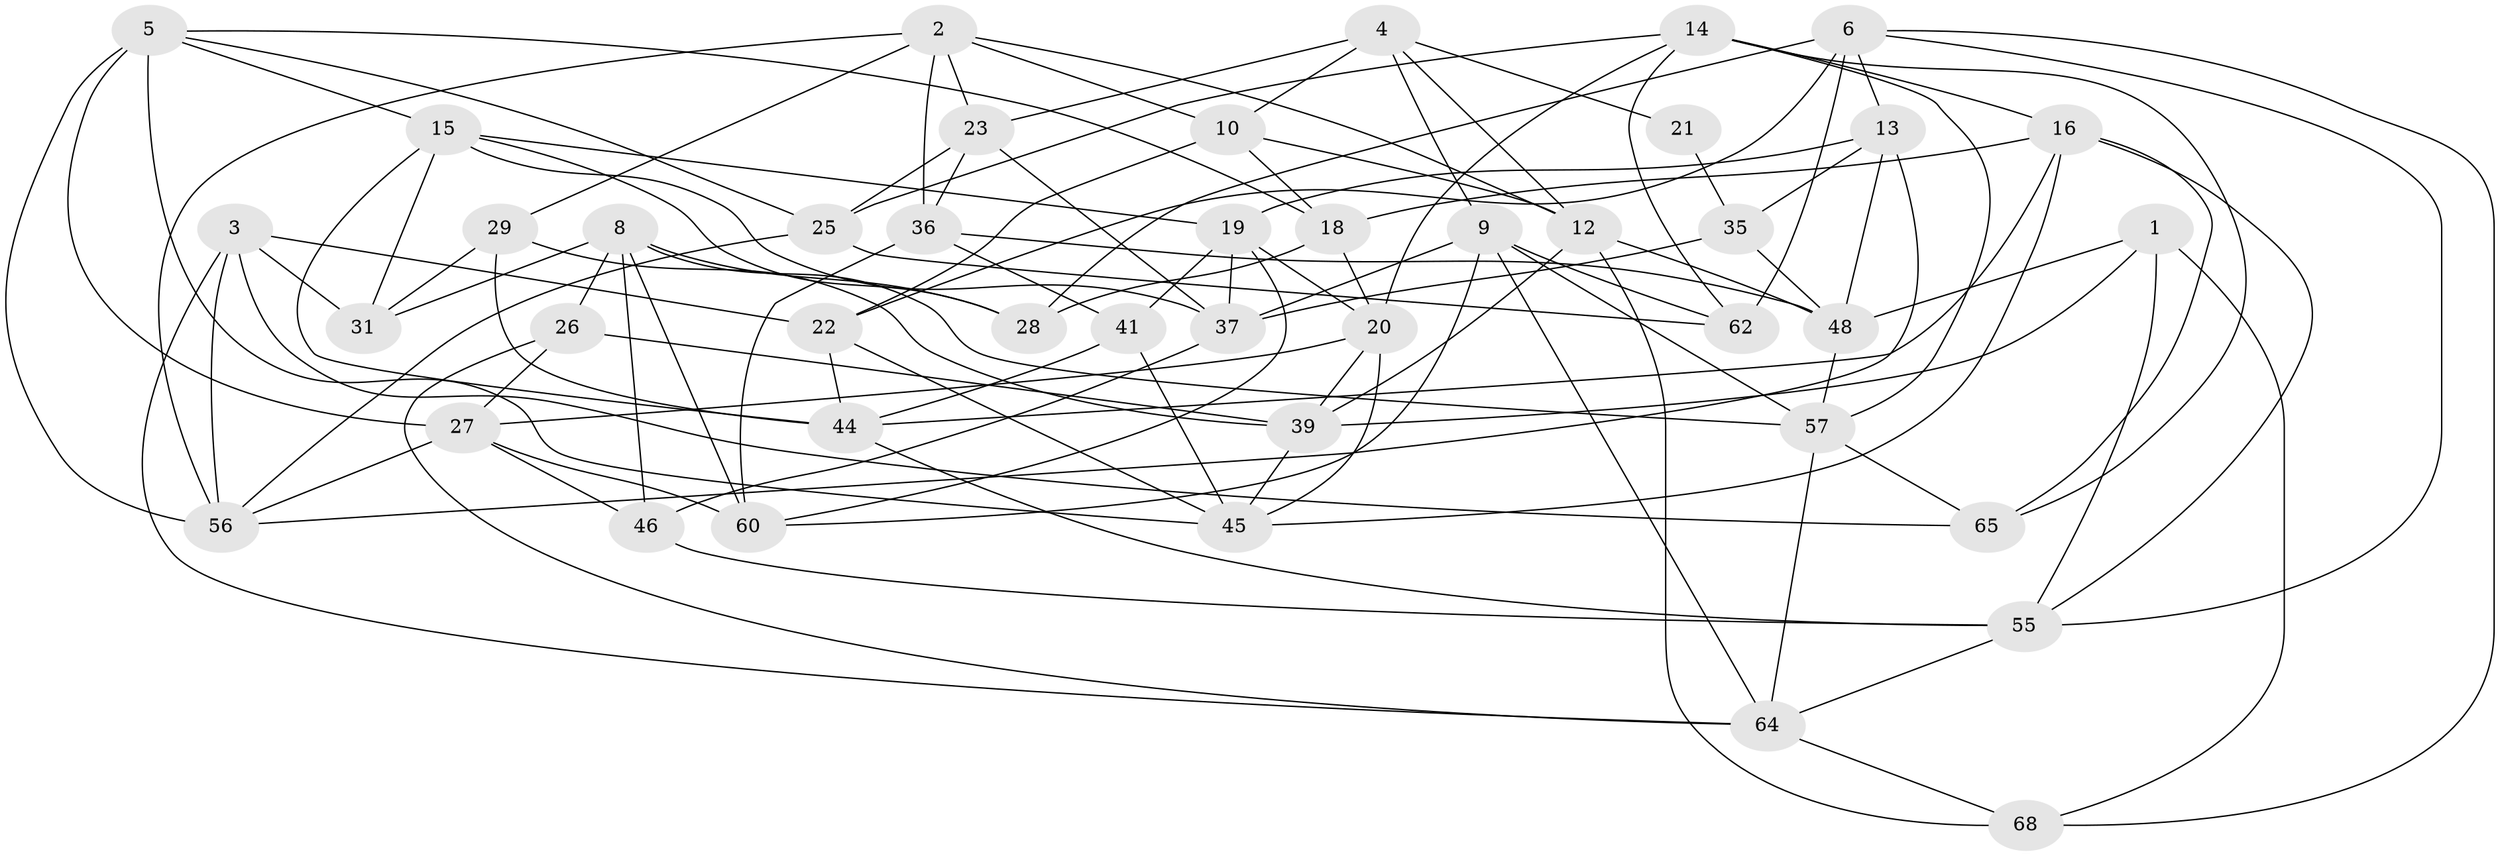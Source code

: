 // original degree distribution, {4: 1.0}
// Generated by graph-tools (version 1.1) at 2025/11/02/27/25 16:11:49]
// undirected, 43 vertices, 111 edges
graph export_dot {
graph [start="1"]
  node [color=gray90,style=filled];
  1;
  2 [super="+74"];
  3 [super="+52"];
  4 [super="+11"];
  5 [super="+72"];
  6 [super="+7"];
  8 [super="+51"];
  9 [super="+24"];
  10 [super="+66"];
  12 [super="+17"];
  13 [super="+50"];
  14 [super="+33"];
  15 [super="+42"];
  16 [super="+32"];
  18 [super="+75"];
  19 [super="+34"];
  20 [super="+30"];
  21;
  22 [super="+43"];
  23 [super="+49"];
  25 [super="+40"];
  26;
  27 [super="+69"];
  28;
  29;
  31;
  35 [super="+38"];
  36 [super="+53"];
  37 [super="+54"];
  39 [super="+59"];
  41;
  44 [super="+73"];
  45 [super="+47"];
  46;
  48 [super="+63"];
  55 [super="+67"];
  56 [super="+61"];
  57 [super="+58"];
  60 [super="+71"];
  62;
  64 [super="+70"];
  65;
  68;
  1 -- 39;
  1 -- 68;
  1 -- 48;
  1 -- 55;
  2 -- 56;
  2 -- 10;
  2 -- 12;
  2 -- 29;
  2 -- 36;
  2 -- 23;
  3 -- 64;
  3 -- 65;
  3 -- 22 [weight=2];
  3 -- 31;
  3 -- 56;
  4 -- 21 [weight=2];
  4 -- 23;
  4 -- 12;
  4 -- 9;
  4 -- 10;
  5 -- 45;
  5 -- 15;
  5 -- 27;
  5 -- 56;
  5 -- 25;
  5 -- 18;
  6 -- 13;
  6 -- 68;
  6 -- 28;
  6 -- 62;
  6 -- 22;
  6 -- 55;
  8 -- 28;
  8 -- 46;
  8 -- 31;
  8 -- 57;
  8 -- 26;
  8 -- 60;
  9 -- 62;
  9 -- 60;
  9 -- 64;
  9 -- 37;
  9 -- 57;
  10 -- 22;
  10 -- 18 [weight=2];
  10 -- 12;
  12 -- 68;
  12 -- 39;
  12 -- 48;
  13 -- 35 [weight=2];
  13 -- 48;
  13 -- 56;
  13 -- 19;
  14 -- 20;
  14 -- 62;
  14 -- 16;
  14 -- 65;
  14 -- 25;
  14 -- 57;
  15 -- 31;
  15 -- 28;
  15 -- 37;
  15 -- 19;
  15 -- 44;
  16 -- 55;
  16 -- 44;
  16 -- 65;
  16 -- 45;
  16 -- 18;
  18 -- 28;
  18 -- 20;
  19 -- 37;
  19 -- 41;
  19 -- 20;
  19 -- 60;
  20 -- 39;
  20 -- 27;
  20 -- 45;
  21 -- 35 [weight=2];
  22 -- 44;
  22 -- 45;
  23 -- 36;
  23 -- 25 [weight=2];
  23 -- 37;
  25 -- 62;
  25 -- 56;
  26 -- 39;
  26 -- 27;
  26 -- 64;
  27 -- 46;
  27 -- 60;
  27 -- 56;
  29 -- 31;
  29 -- 39;
  29 -- 44;
  35 -- 48;
  35 -- 37;
  36 -- 41;
  36 -- 48;
  36 -- 60 [weight=2];
  37 -- 46;
  39 -- 45;
  41 -- 44;
  41 -- 45;
  44 -- 55;
  46 -- 55;
  48 -- 57;
  55 -- 64;
  57 -- 64;
  57 -- 65;
  64 -- 68;
}
